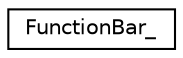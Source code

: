 digraph "Graphical Class Hierarchy"
{
  edge [fontname="Helvetica",fontsize="10",labelfontname="Helvetica",labelfontsize="10"];
  node [fontname="Helvetica",fontsize="10",shape=record];
  rankdir="LR";
  Node0 [label="FunctionBar_",height=0.2,width=0.4,color="black", fillcolor="white", style="filled",URL="$structFunctionBar__.html"];
}
